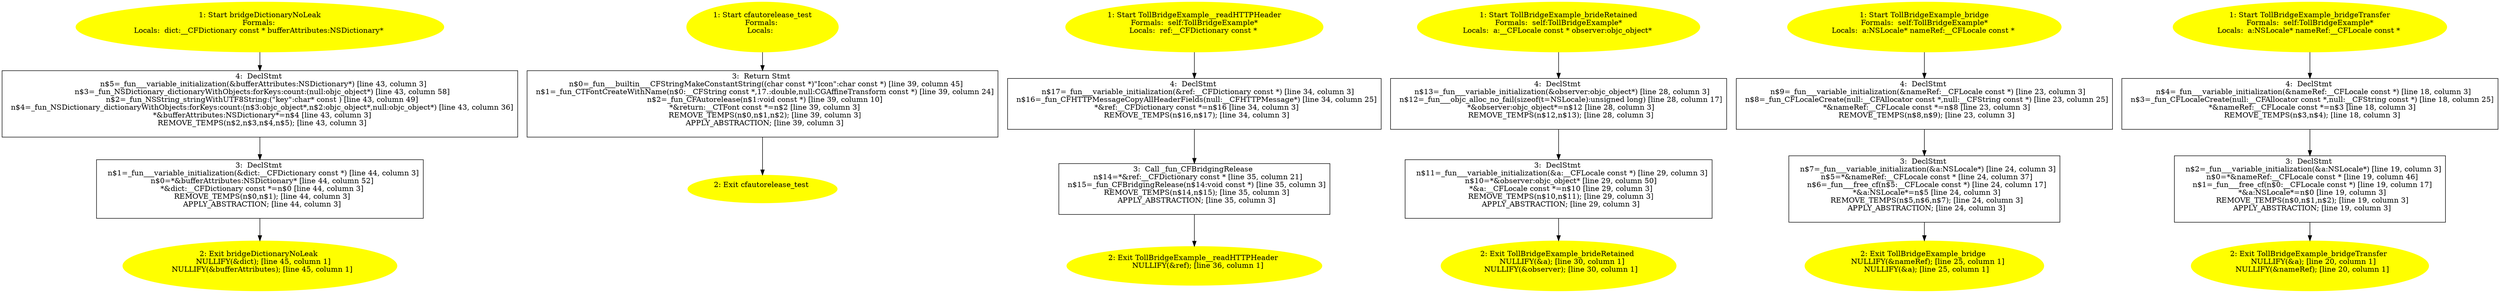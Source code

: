 /* @generated */
digraph cfg {
"bridgeDictionaryNoLeak.a9b55a0c8751bf95138aeb6870d0dec1_1" [label="1: Start bridgeDictionaryNoLeak\nFormals: \nLocals:  dict:__CFDictionary const * bufferAttributes:NSDictionary* \n  " color=yellow style=filled]
	

	 "bridgeDictionaryNoLeak.a9b55a0c8751bf95138aeb6870d0dec1_1" -> "bridgeDictionaryNoLeak.a9b55a0c8751bf95138aeb6870d0dec1_4" ;
"bridgeDictionaryNoLeak.a9b55a0c8751bf95138aeb6870d0dec1_2" [label="2: Exit bridgeDictionaryNoLeak \n   NULLIFY(&dict); [line 45, column 1]\n  NULLIFY(&bufferAttributes); [line 45, column 1]\n " color=yellow style=filled]
	

"bridgeDictionaryNoLeak.a9b55a0c8751bf95138aeb6870d0dec1_3" [label="3:  DeclStmt \n   n$1=_fun___variable_initialization(&dict:__CFDictionary const *) [line 44, column 3]\n  n$0=*&bufferAttributes:NSDictionary* [line 44, column 52]\n  *&dict:__CFDictionary const *=n$0 [line 44, column 3]\n  REMOVE_TEMPS(n$0,n$1); [line 44, column 3]\n  APPLY_ABSTRACTION; [line 44, column 3]\n " shape="box"]
	

	 "bridgeDictionaryNoLeak.a9b55a0c8751bf95138aeb6870d0dec1_3" -> "bridgeDictionaryNoLeak.a9b55a0c8751bf95138aeb6870d0dec1_2" ;
"bridgeDictionaryNoLeak.a9b55a0c8751bf95138aeb6870d0dec1_4" [label="4:  DeclStmt \n   n$5=_fun___variable_initialization(&bufferAttributes:NSDictionary*) [line 43, column 3]\n  n$3=_fun_NSDictionary_dictionaryWithObjects:forKeys:count:(null:objc_object*) [line 43, column 58]\n  n$2=_fun_NSString_stringWithUTF8String:(\"key\":char* const ) [line 43, column 49]\n  n$4=_fun_NSDictionary_dictionaryWithObjects:forKeys:count:(n$3:objc_object*,n$2:objc_object*,null:objc_object*) [line 43, column 36]\n  *&bufferAttributes:NSDictionary*=n$4 [line 43, column 3]\n  REMOVE_TEMPS(n$2,n$3,n$4,n$5); [line 43, column 3]\n " shape="box"]
	

	 "bridgeDictionaryNoLeak.a9b55a0c8751bf95138aeb6870d0dec1_4" -> "bridgeDictionaryNoLeak.a9b55a0c8751bf95138aeb6870d0dec1_3" ;
"cfautorelease_test.2ccea2233b65cd3828a2d5e2571ad69b_1" [label="1: Start cfautorelease_test\nFormals: \nLocals:  \n  " color=yellow style=filled]
	

	 "cfautorelease_test.2ccea2233b65cd3828a2d5e2571ad69b_1" -> "cfautorelease_test.2ccea2233b65cd3828a2d5e2571ad69b_3" ;
"cfautorelease_test.2ccea2233b65cd3828a2d5e2571ad69b_2" [label="2: Exit cfautorelease_test \n  " color=yellow style=filled]
	

"cfautorelease_test.2ccea2233b65cd3828a2d5e2571ad69b_3" [label="3:  Return Stmt \n   n$0=_fun___builtin___CFStringMakeConstantString((char const *)\"Icon\":char const *) [line 39, column 45]\n  n$1=_fun_CTFontCreateWithName(n$0:__CFString const *,17.:double,null:CGAffineTransform const *) [line 39, column 24]\n  n$2=_fun_CFAutorelease(n$1:void const *) [line 39, column 10]\n  *&return:__CTFont const *=n$2 [line 39, column 3]\n  REMOVE_TEMPS(n$0,n$1,n$2); [line 39, column 3]\n  APPLY_ABSTRACTION; [line 39, column 3]\n " shape="box"]
	

	 "cfautorelease_test.2ccea2233b65cd3828a2d5e2571ad69b_3" -> "cfautorelease_test.2ccea2233b65cd3828a2d5e2571ad69b_2" ;
"_readHTTPHeader#TollBridgeExample#instance.3d37ce88cf13750e89ba404865a70554_1" [label="1: Start TollBridgeExample__readHTTPHeader\nFormals:  self:TollBridgeExample*\nLocals:  ref:__CFDictionary const * \n  " color=yellow style=filled]
	

	 "_readHTTPHeader#TollBridgeExample#instance.3d37ce88cf13750e89ba404865a70554_1" -> "_readHTTPHeader#TollBridgeExample#instance.3d37ce88cf13750e89ba404865a70554_4" ;
"_readHTTPHeader#TollBridgeExample#instance.3d37ce88cf13750e89ba404865a70554_2" [label="2: Exit TollBridgeExample__readHTTPHeader \n   NULLIFY(&ref); [line 36, column 1]\n " color=yellow style=filled]
	

"_readHTTPHeader#TollBridgeExample#instance.3d37ce88cf13750e89ba404865a70554_3" [label="3:  Call _fun_CFBridgingRelease \n   n$14=*&ref:__CFDictionary const * [line 35, column 21]\n  n$15=_fun_CFBridgingRelease(n$14:void const *) [line 35, column 3]\n  REMOVE_TEMPS(n$14,n$15); [line 35, column 3]\n  APPLY_ABSTRACTION; [line 35, column 3]\n " shape="box"]
	

	 "_readHTTPHeader#TollBridgeExample#instance.3d37ce88cf13750e89ba404865a70554_3" -> "_readHTTPHeader#TollBridgeExample#instance.3d37ce88cf13750e89ba404865a70554_2" ;
"_readHTTPHeader#TollBridgeExample#instance.3d37ce88cf13750e89ba404865a70554_4" [label="4:  DeclStmt \n   n$17=_fun___variable_initialization(&ref:__CFDictionary const *) [line 34, column 3]\n  n$16=_fun_CFHTTPMessageCopyAllHeaderFields(null:__CFHTTPMessage*) [line 34, column 25]\n  *&ref:__CFDictionary const *=n$16 [line 34, column 3]\n  REMOVE_TEMPS(n$16,n$17); [line 34, column 3]\n " shape="box"]
	

	 "_readHTTPHeader#TollBridgeExample#instance.3d37ce88cf13750e89ba404865a70554_4" -> "_readHTTPHeader#TollBridgeExample#instance.3d37ce88cf13750e89ba404865a70554_3" ;
"brideRetained#TollBridgeExample#instance.de039e838ea3246eff789fdc0d11405c_1" [label="1: Start TollBridgeExample_brideRetained\nFormals:  self:TollBridgeExample*\nLocals:  a:__CFLocale const * observer:objc_object* \n  " color=yellow style=filled]
	

	 "brideRetained#TollBridgeExample#instance.de039e838ea3246eff789fdc0d11405c_1" -> "brideRetained#TollBridgeExample#instance.de039e838ea3246eff789fdc0d11405c_4" ;
"brideRetained#TollBridgeExample#instance.de039e838ea3246eff789fdc0d11405c_2" [label="2: Exit TollBridgeExample_brideRetained \n   NULLIFY(&a); [line 30, column 1]\n  NULLIFY(&observer); [line 30, column 1]\n " color=yellow style=filled]
	

"brideRetained#TollBridgeExample#instance.de039e838ea3246eff789fdc0d11405c_3" [label="3:  DeclStmt \n   n$11=_fun___variable_initialization(&a:__CFLocale const *) [line 29, column 3]\n  n$10=*&observer:objc_object* [line 29, column 50]\n  *&a:__CFLocale const *=n$10 [line 29, column 3]\n  REMOVE_TEMPS(n$10,n$11); [line 29, column 3]\n  APPLY_ABSTRACTION; [line 29, column 3]\n " shape="box"]
	

	 "brideRetained#TollBridgeExample#instance.de039e838ea3246eff789fdc0d11405c_3" -> "brideRetained#TollBridgeExample#instance.de039e838ea3246eff789fdc0d11405c_2" ;
"brideRetained#TollBridgeExample#instance.de039e838ea3246eff789fdc0d11405c_4" [label="4:  DeclStmt \n   n$13=_fun___variable_initialization(&observer:objc_object*) [line 28, column 3]\n  n$12=_fun___objc_alloc_no_fail(sizeof(t=NSLocale):unsigned long) [line 28, column 17]\n  *&observer:objc_object*=n$12 [line 28, column 3]\n  REMOVE_TEMPS(n$12,n$13); [line 28, column 3]\n " shape="box"]
	

	 "brideRetained#TollBridgeExample#instance.de039e838ea3246eff789fdc0d11405c_4" -> "brideRetained#TollBridgeExample#instance.de039e838ea3246eff789fdc0d11405c_3" ;
"bridge#TollBridgeExample#instance.fadd5a014118113c960fa1a6e3ff27ba_1" [label="1: Start TollBridgeExample_bridge\nFormals:  self:TollBridgeExample*\nLocals:  a:NSLocale* nameRef:__CFLocale const * \n  " color=yellow style=filled]
	

	 "bridge#TollBridgeExample#instance.fadd5a014118113c960fa1a6e3ff27ba_1" -> "bridge#TollBridgeExample#instance.fadd5a014118113c960fa1a6e3ff27ba_4" ;
"bridge#TollBridgeExample#instance.fadd5a014118113c960fa1a6e3ff27ba_2" [label="2: Exit TollBridgeExample_bridge \n   NULLIFY(&nameRef); [line 25, column 1]\n  NULLIFY(&a); [line 25, column 1]\n " color=yellow style=filled]
	

"bridge#TollBridgeExample#instance.fadd5a014118113c960fa1a6e3ff27ba_3" [label="3:  DeclStmt \n   n$7=_fun___variable_initialization(&a:NSLocale*) [line 24, column 3]\n  n$5=*&nameRef:__CFLocale const * [line 24, column 37]\n  n$6=_fun___free_cf(n$5:__CFLocale const *) [line 24, column 17]\n  *&a:NSLocale*=n$5 [line 24, column 3]\n  REMOVE_TEMPS(n$5,n$6,n$7); [line 24, column 3]\n  APPLY_ABSTRACTION; [line 24, column 3]\n " shape="box"]
	

	 "bridge#TollBridgeExample#instance.fadd5a014118113c960fa1a6e3ff27ba_3" -> "bridge#TollBridgeExample#instance.fadd5a014118113c960fa1a6e3ff27ba_2" ;
"bridge#TollBridgeExample#instance.fadd5a014118113c960fa1a6e3ff27ba_4" [label="4:  DeclStmt \n   n$9=_fun___variable_initialization(&nameRef:__CFLocale const *) [line 23, column 3]\n  n$8=_fun_CFLocaleCreate(null:__CFAllocator const *,null:__CFString const *) [line 23, column 25]\n  *&nameRef:__CFLocale const *=n$8 [line 23, column 3]\n  REMOVE_TEMPS(n$8,n$9); [line 23, column 3]\n " shape="box"]
	

	 "bridge#TollBridgeExample#instance.fadd5a014118113c960fa1a6e3ff27ba_4" -> "bridge#TollBridgeExample#instance.fadd5a014118113c960fa1a6e3ff27ba_3" ;
"bridgeTransfer#TollBridgeExample#instance.d0065913beb197e891ef0d8a0bb81b38_1" [label="1: Start TollBridgeExample_bridgeTransfer\nFormals:  self:TollBridgeExample*\nLocals:  a:NSLocale* nameRef:__CFLocale const * \n  " color=yellow style=filled]
	

	 "bridgeTransfer#TollBridgeExample#instance.d0065913beb197e891ef0d8a0bb81b38_1" -> "bridgeTransfer#TollBridgeExample#instance.d0065913beb197e891ef0d8a0bb81b38_4" ;
"bridgeTransfer#TollBridgeExample#instance.d0065913beb197e891ef0d8a0bb81b38_2" [label="2: Exit TollBridgeExample_bridgeTransfer \n   NULLIFY(&a); [line 20, column 1]\n  NULLIFY(&nameRef); [line 20, column 1]\n " color=yellow style=filled]
	

"bridgeTransfer#TollBridgeExample#instance.d0065913beb197e891ef0d8a0bb81b38_3" [label="3:  DeclStmt \n   n$2=_fun___variable_initialization(&a:NSLocale*) [line 19, column 3]\n  n$0=*&nameRef:__CFLocale const * [line 19, column 46]\n  n$1=_fun___free_cf(n$0:__CFLocale const *) [line 19, column 17]\n  *&a:NSLocale*=n$0 [line 19, column 3]\n  REMOVE_TEMPS(n$0,n$1,n$2); [line 19, column 3]\n  APPLY_ABSTRACTION; [line 19, column 3]\n " shape="box"]
	

	 "bridgeTransfer#TollBridgeExample#instance.d0065913beb197e891ef0d8a0bb81b38_3" -> "bridgeTransfer#TollBridgeExample#instance.d0065913beb197e891ef0d8a0bb81b38_2" ;
"bridgeTransfer#TollBridgeExample#instance.d0065913beb197e891ef0d8a0bb81b38_4" [label="4:  DeclStmt \n   n$4=_fun___variable_initialization(&nameRef:__CFLocale const *) [line 18, column 3]\n  n$3=_fun_CFLocaleCreate(null:__CFAllocator const *,null:__CFString const *) [line 18, column 25]\n  *&nameRef:__CFLocale const *=n$3 [line 18, column 3]\n  REMOVE_TEMPS(n$3,n$4); [line 18, column 3]\n " shape="box"]
	

	 "bridgeTransfer#TollBridgeExample#instance.d0065913beb197e891ef0d8a0bb81b38_4" -> "bridgeTransfer#TollBridgeExample#instance.d0065913beb197e891ef0d8a0bb81b38_3" ;
}
